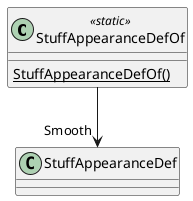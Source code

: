 @startuml
class StuffAppearanceDefOf <<static>> {
    {static} StuffAppearanceDefOf()
}
StuffAppearanceDefOf --> "Smooth" StuffAppearanceDef
@enduml
